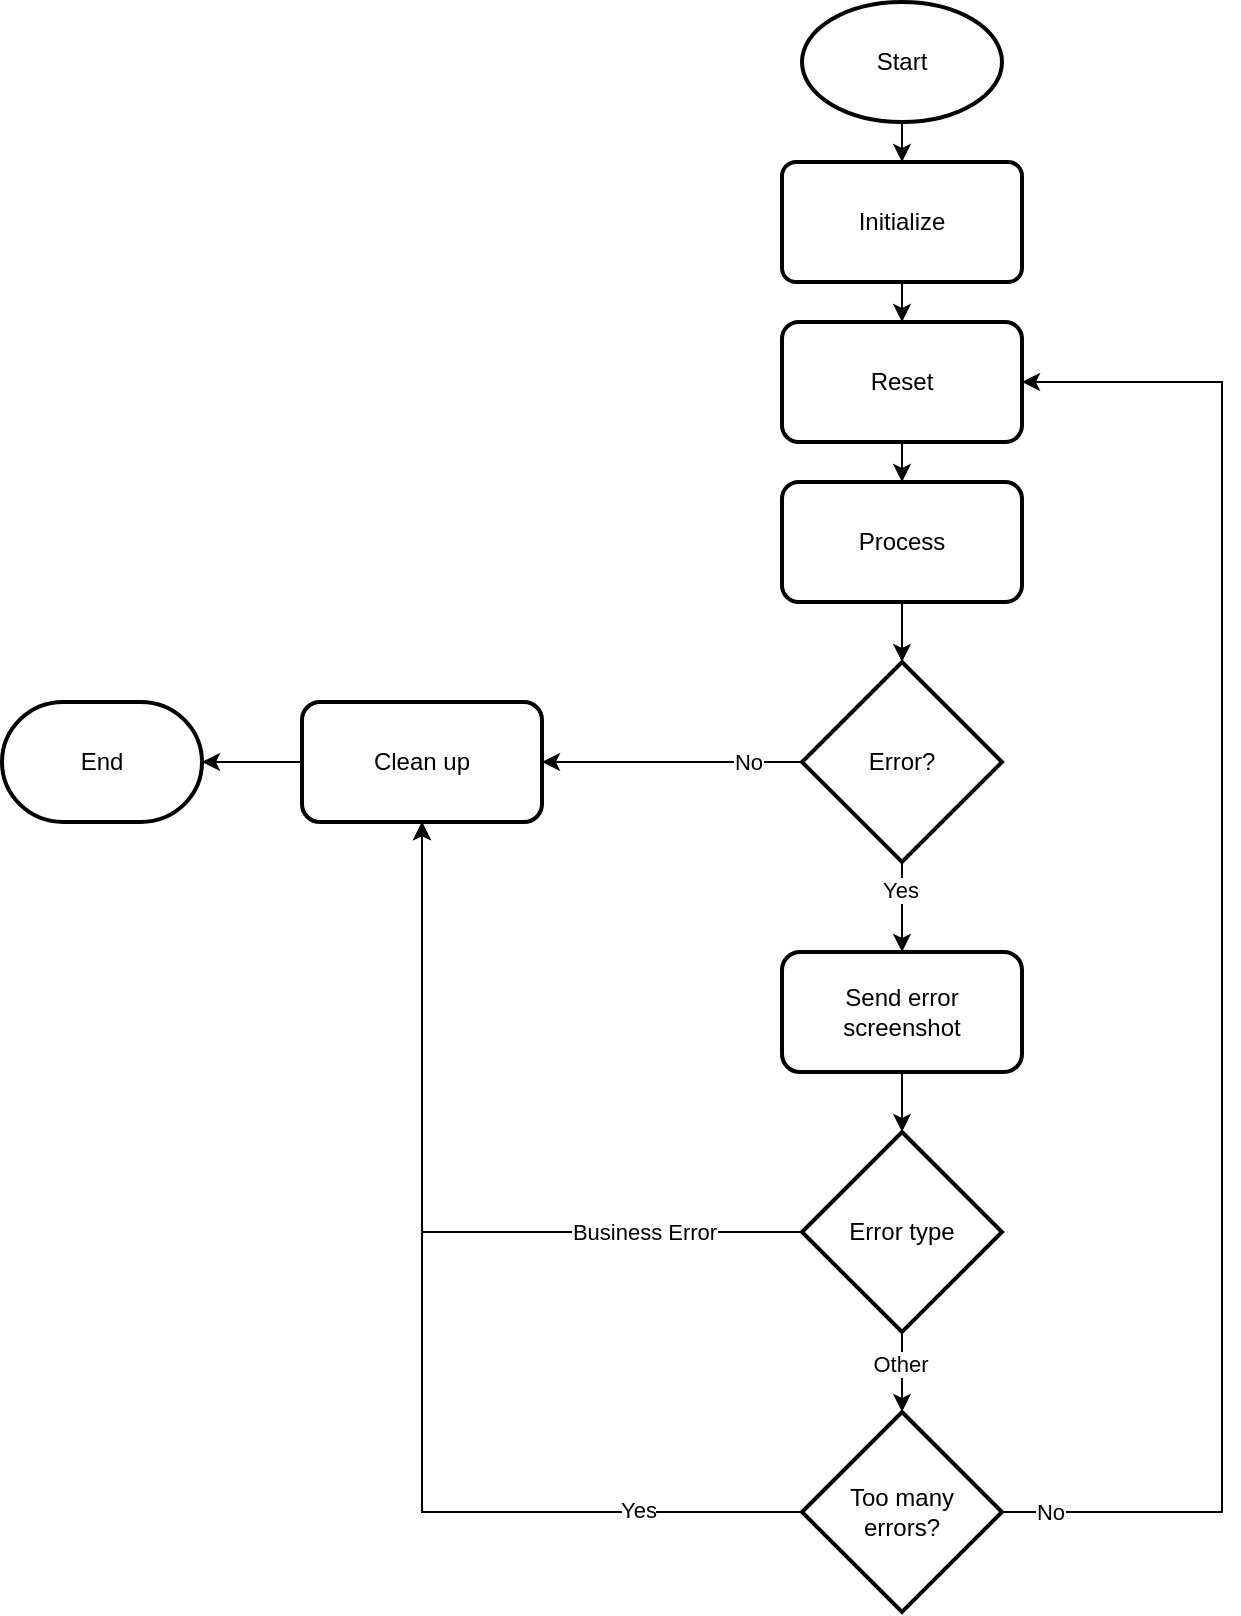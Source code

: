 <mxfile version="22.1.8" type="device">
  <diagram id="C5RBs43oDa-KdzZeNtuy" name="Page-1">
    <mxGraphModel dx="1386" dy="759" grid="1" gridSize="10" guides="1" tooltips="1" connect="1" arrows="1" fold="1" page="1" pageScale="1" pageWidth="827" pageHeight="1169" math="0" shadow="0">
      <root>
        <mxCell id="WIyWlLk6GJQsqaUBKTNV-0" />
        <mxCell id="WIyWlLk6GJQsqaUBKTNV-1" parent="WIyWlLk6GJQsqaUBKTNV-0" />
        <mxCell id="SDpecss4k2ysWKTHnSYy-3" style="edgeStyle=orthogonalEdgeStyle;rounded=0;orthogonalLoop=1;jettySize=auto;html=1;exitX=0.5;exitY=1;exitDx=0;exitDy=0;exitPerimeter=0;entryX=0.5;entryY=0;entryDx=0;entryDy=0;" parent="WIyWlLk6GJQsqaUBKTNV-1" source="SDpecss4k2ysWKTHnSYy-1" target="SDpecss4k2ysWKTHnSYy-2" edge="1">
          <mxGeometry relative="1" as="geometry" />
        </mxCell>
        <mxCell id="SDpecss4k2ysWKTHnSYy-1" value="Start" style="strokeWidth=2;html=1;shape=mxgraph.flowchart.start_1;whiteSpace=wrap;" parent="WIyWlLk6GJQsqaUBKTNV-1" vertex="1">
          <mxGeometry x="481" y="105" width="100" height="60" as="geometry" />
        </mxCell>
        <mxCell id="SDpecss4k2ysWKTHnSYy-2" value="Initialize" style="rounded=1;whiteSpace=wrap;html=1;absoluteArcSize=1;arcSize=14;strokeWidth=2;" parent="WIyWlLk6GJQsqaUBKTNV-1" vertex="1">
          <mxGeometry x="471" y="185" width="120" height="60" as="geometry" />
        </mxCell>
        <mxCell id="SDpecss4k2ysWKTHnSYy-7" value="" style="edgeStyle=orthogonalEdgeStyle;rounded=0;orthogonalLoop=1;jettySize=auto;html=1;exitX=0.5;exitY=1;exitDx=0;exitDy=0;" parent="WIyWlLk6GJQsqaUBKTNV-1" source="SDpecss4k2ysWKTHnSYy-2" target="SDpecss4k2ysWKTHnSYy-6" edge="1">
          <mxGeometry relative="1" as="geometry">
            <mxPoint x="531" y="245" as="sourcePoint" />
          </mxGeometry>
        </mxCell>
        <mxCell id="SDpecss4k2ysWKTHnSYy-9" value="" style="edgeStyle=orthogonalEdgeStyle;rounded=0;orthogonalLoop=1;jettySize=auto;html=1;" parent="WIyWlLk6GJQsqaUBKTNV-1" source="SDpecss4k2ysWKTHnSYy-6" target="SDpecss4k2ysWKTHnSYy-8" edge="1">
          <mxGeometry relative="1" as="geometry" />
        </mxCell>
        <mxCell id="SDpecss4k2ysWKTHnSYy-6" value="Reset" style="whiteSpace=wrap;html=1;rounded=1;arcSize=14;strokeWidth=2;" parent="WIyWlLk6GJQsqaUBKTNV-1" vertex="1">
          <mxGeometry x="471" y="265" width="120" height="60" as="geometry" />
        </mxCell>
        <mxCell id="SDpecss4k2ysWKTHnSYy-11" style="edgeStyle=orthogonalEdgeStyle;rounded=0;orthogonalLoop=1;jettySize=auto;html=1;exitX=0.5;exitY=1;exitDx=0;exitDy=0;entryX=0.5;entryY=0;entryDx=0;entryDy=0;entryPerimeter=0;" parent="WIyWlLk6GJQsqaUBKTNV-1" source="SDpecss4k2ysWKTHnSYy-8" target="SDpecss4k2ysWKTHnSYy-10" edge="1">
          <mxGeometry relative="1" as="geometry" />
        </mxCell>
        <mxCell id="SDpecss4k2ysWKTHnSYy-8" value="Process" style="whiteSpace=wrap;html=1;rounded=1;arcSize=14;strokeWidth=2;" parent="WIyWlLk6GJQsqaUBKTNV-1" vertex="1">
          <mxGeometry x="471" y="345" width="120" height="60" as="geometry" />
        </mxCell>
        <mxCell id="SDpecss4k2ysWKTHnSYy-18" value="" style="edgeStyle=orthogonalEdgeStyle;rounded=0;orthogonalLoop=1;jettySize=auto;html=1;" parent="WIyWlLk6GJQsqaUBKTNV-1" source="SDpecss4k2ysWKTHnSYy-10" target="SDpecss4k2ysWKTHnSYy-17" edge="1">
          <mxGeometry relative="1" as="geometry" />
        </mxCell>
        <mxCell id="SDpecss4k2ysWKTHnSYy-25" value="No" style="edgeLabel;html=1;align=center;verticalAlign=middle;resizable=0;points=[];" parent="SDpecss4k2ysWKTHnSYy-18" vertex="1" connectable="0">
          <mxGeometry x="-0.652" relative="1" as="geometry">
            <mxPoint x="-5" as="offset" />
          </mxGeometry>
        </mxCell>
        <mxCell id="SDpecss4k2ysWKTHnSYy-34" value="" style="edgeStyle=orthogonalEdgeStyle;rounded=0;orthogonalLoop=1;jettySize=auto;html=1;" parent="WIyWlLk6GJQsqaUBKTNV-1" source="SDpecss4k2ysWKTHnSYy-10" target="SDpecss4k2ysWKTHnSYy-33" edge="1">
          <mxGeometry relative="1" as="geometry" />
        </mxCell>
        <mxCell id="SDpecss4k2ysWKTHnSYy-38" value="Yes" style="edgeLabel;html=1;align=center;verticalAlign=middle;resizable=0;points=[];" parent="SDpecss4k2ysWKTHnSYy-34" vertex="1" connectable="0">
          <mxGeometry x="-0.371" y="1" relative="1" as="geometry">
            <mxPoint x="-2" as="offset" />
          </mxGeometry>
        </mxCell>
        <mxCell id="SDpecss4k2ysWKTHnSYy-10" value="Error?" style="strokeWidth=2;html=1;shape=mxgraph.flowchart.decision;whiteSpace=wrap;" parent="WIyWlLk6GJQsqaUBKTNV-1" vertex="1">
          <mxGeometry x="481" y="435" width="100" height="100" as="geometry" />
        </mxCell>
        <mxCell id="SDpecss4k2ysWKTHnSYy-20" style="edgeStyle=orthogonalEdgeStyle;rounded=0;orthogonalLoop=1;jettySize=auto;html=1;exitX=0;exitY=0.5;exitDx=0;exitDy=0;" parent="WIyWlLk6GJQsqaUBKTNV-1" source="SDpecss4k2ysWKTHnSYy-17" target="SDpecss4k2ysWKTHnSYy-19" edge="1">
          <mxGeometry relative="1" as="geometry" />
        </mxCell>
        <mxCell id="SDpecss4k2ysWKTHnSYy-17" value="Clean up" style="rounded=1;whiteSpace=wrap;html=1;strokeWidth=2;" parent="WIyWlLk6GJQsqaUBKTNV-1" vertex="1">
          <mxGeometry x="231" y="455" width="120" height="60" as="geometry" />
        </mxCell>
        <mxCell id="SDpecss4k2ysWKTHnSYy-19" value="End" style="strokeWidth=2;html=1;shape=mxgraph.flowchart.terminator;whiteSpace=wrap;" parent="WIyWlLk6GJQsqaUBKTNV-1" vertex="1">
          <mxGeometry x="81" y="455" width="100" height="60" as="geometry" />
        </mxCell>
        <mxCell id="SDpecss4k2ysWKTHnSYy-43" style="edgeStyle=orthogonalEdgeStyle;rounded=0;orthogonalLoop=1;jettySize=auto;html=1;exitX=0;exitY=0.5;exitDx=0;exitDy=0;exitPerimeter=0;entryX=0.5;entryY=1;entryDx=0;entryDy=0;" parent="WIyWlLk6GJQsqaUBKTNV-1" source="SDpecss4k2ysWKTHnSYy-23" target="SDpecss4k2ysWKTHnSYy-17" edge="1">
          <mxGeometry relative="1" as="geometry" />
        </mxCell>
        <mxCell id="SDpecss4k2ysWKTHnSYy-44" value="Yes" style="edgeLabel;html=1;align=center;verticalAlign=middle;resizable=0;points=[];" parent="SDpecss4k2ysWKTHnSYy-43" vertex="1" connectable="0">
          <mxGeometry x="-0.694" y="-1" relative="1" as="geometry">
            <mxPoint as="offset" />
          </mxGeometry>
        </mxCell>
        <mxCell id="SDpecss4k2ysWKTHnSYy-45" style="edgeStyle=orthogonalEdgeStyle;rounded=0;orthogonalLoop=1;jettySize=auto;html=1;exitX=1;exitY=0.5;exitDx=0;exitDy=0;exitPerimeter=0;entryX=1;entryY=0.5;entryDx=0;entryDy=0;" parent="WIyWlLk6GJQsqaUBKTNV-1" source="SDpecss4k2ysWKTHnSYy-23" target="SDpecss4k2ysWKTHnSYy-6" edge="1">
          <mxGeometry relative="1" as="geometry">
            <Array as="points">
              <mxPoint x="691" y="860" />
              <mxPoint x="691" y="295" />
            </Array>
          </mxGeometry>
        </mxCell>
        <mxCell id="SDpecss4k2ysWKTHnSYy-46" value="No" style="edgeLabel;html=1;align=center;verticalAlign=middle;resizable=0;points=[];" parent="SDpecss4k2ysWKTHnSYy-45" vertex="1" connectable="0">
          <mxGeometry x="-0.939" y="-1" relative="1" as="geometry">
            <mxPoint y="-1" as="offset" />
          </mxGeometry>
        </mxCell>
        <mxCell id="SDpecss4k2ysWKTHnSYy-23" value="Too many &lt;br&gt;errors?" style="strokeWidth=2;html=1;shape=mxgraph.flowchart.decision;whiteSpace=wrap;" parent="WIyWlLk6GJQsqaUBKTNV-1" vertex="1">
          <mxGeometry x="481" y="810" width="100" height="100" as="geometry" />
        </mxCell>
        <mxCell id="SDpecss4k2ysWKTHnSYy-36" value="" style="edgeStyle=orthogonalEdgeStyle;rounded=0;orthogonalLoop=1;jettySize=auto;html=1;" parent="WIyWlLk6GJQsqaUBKTNV-1" source="SDpecss4k2ysWKTHnSYy-33" target="SDpecss4k2ysWKTHnSYy-37" edge="1">
          <mxGeometry relative="1" as="geometry">
            <mxPoint x="531" y="700" as="targetPoint" />
          </mxGeometry>
        </mxCell>
        <mxCell id="SDpecss4k2ysWKTHnSYy-33" value="Send error screenshot" style="rounded=1;whiteSpace=wrap;html=1;strokeWidth=2;" parent="WIyWlLk6GJQsqaUBKTNV-1" vertex="1">
          <mxGeometry x="471" y="580" width="120" height="60" as="geometry" />
        </mxCell>
        <mxCell id="SDpecss4k2ysWKTHnSYy-39" style="edgeStyle=orthogonalEdgeStyle;rounded=0;orthogonalLoop=1;jettySize=auto;html=1;exitX=0.5;exitY=1;exitDx=0;exitDy=0;exitPerimeter=0;entryX=0.5;entryY=0;entryDx=0;entryDy=0;entryPerimeter=0;" parent="WIyWlLk6GJQsqaUBKTNV-1" source="SDpecss4k2ysWKTHnSYy-37" target="SDpecss4k2ysWKTHnSYy-23" edge="1">
          <mxGeometry relative="1" as="geometry" />
        </mxCell>
        <mxCell id="SDpecss4k2ysWKTHnSYy-42" value="Other" style="edgeLabel;html=1;align=center;verticalAlign=middle;resizable=0;points=[];" parent="SDpecss4k2ysWKTHnSYy-39" vertex="1" connectable="0">
          <mxGeometry x="-0.112" y="1" relative="1" as="geometry">
            <mxPoint x="-2" y="-2" as="offset" />
          </mxGeometry>
        </mxCell>
        <mxCell id="SDpecss4k2ysWKTHnSYy-40" style="edgeStyle=orthogonalEdgeStyle;rounded=0;orthogonalLoop=1;jettySize=auto;html=1;exitX=0;exitY=0.5;exitDx=0;exitDy=0;exitPerimeter=0;entryX=0.5;entryY=1;entryDx=0;entryDy=0;" parent="WIyWlLk6GJQsqaUBKTNV-1" source="SDpecss4k2ysWKTHnSYy-37" target="SDpecss4k2ysWKTHnSYy-17" edge="1">
          <mxGeometry relative="1" as="geometry" />
        </mxCell>
        <mxCell id="SDpecss4k2ysWKTHnSYy-41" value="Business Error" style="edgeLabel;html=1;align=center;verticalAlign=middle;resizable=0;points=[];" parent="SDpecss4k2ysWKTHnSYy-40" vertex="1" connectable="0">
          <mxGeometry x="-0.607" y="3" relative="1" as="geometry">
            <mxPoint x="-2" y="-3" as="offset" />
          </mxGeometry>
        </mxCell>
        <mxCell id="SDpecss4k2ysWKTHnSYy-37" value="Error type" style="strokeWidth=2;html=1;shape=mxgraph.flowchart.decision;whiteSpace=wrap;" parent="WIyWlLk6GJQsqaUBKTNV-1" vertex="1">
          <mxGeometry x="481" y="670" width="100" height="100" as="geometry" />
        </mxCell>
      </root>
    </mxGraphModel>
  </diagram>
</mxfile>
